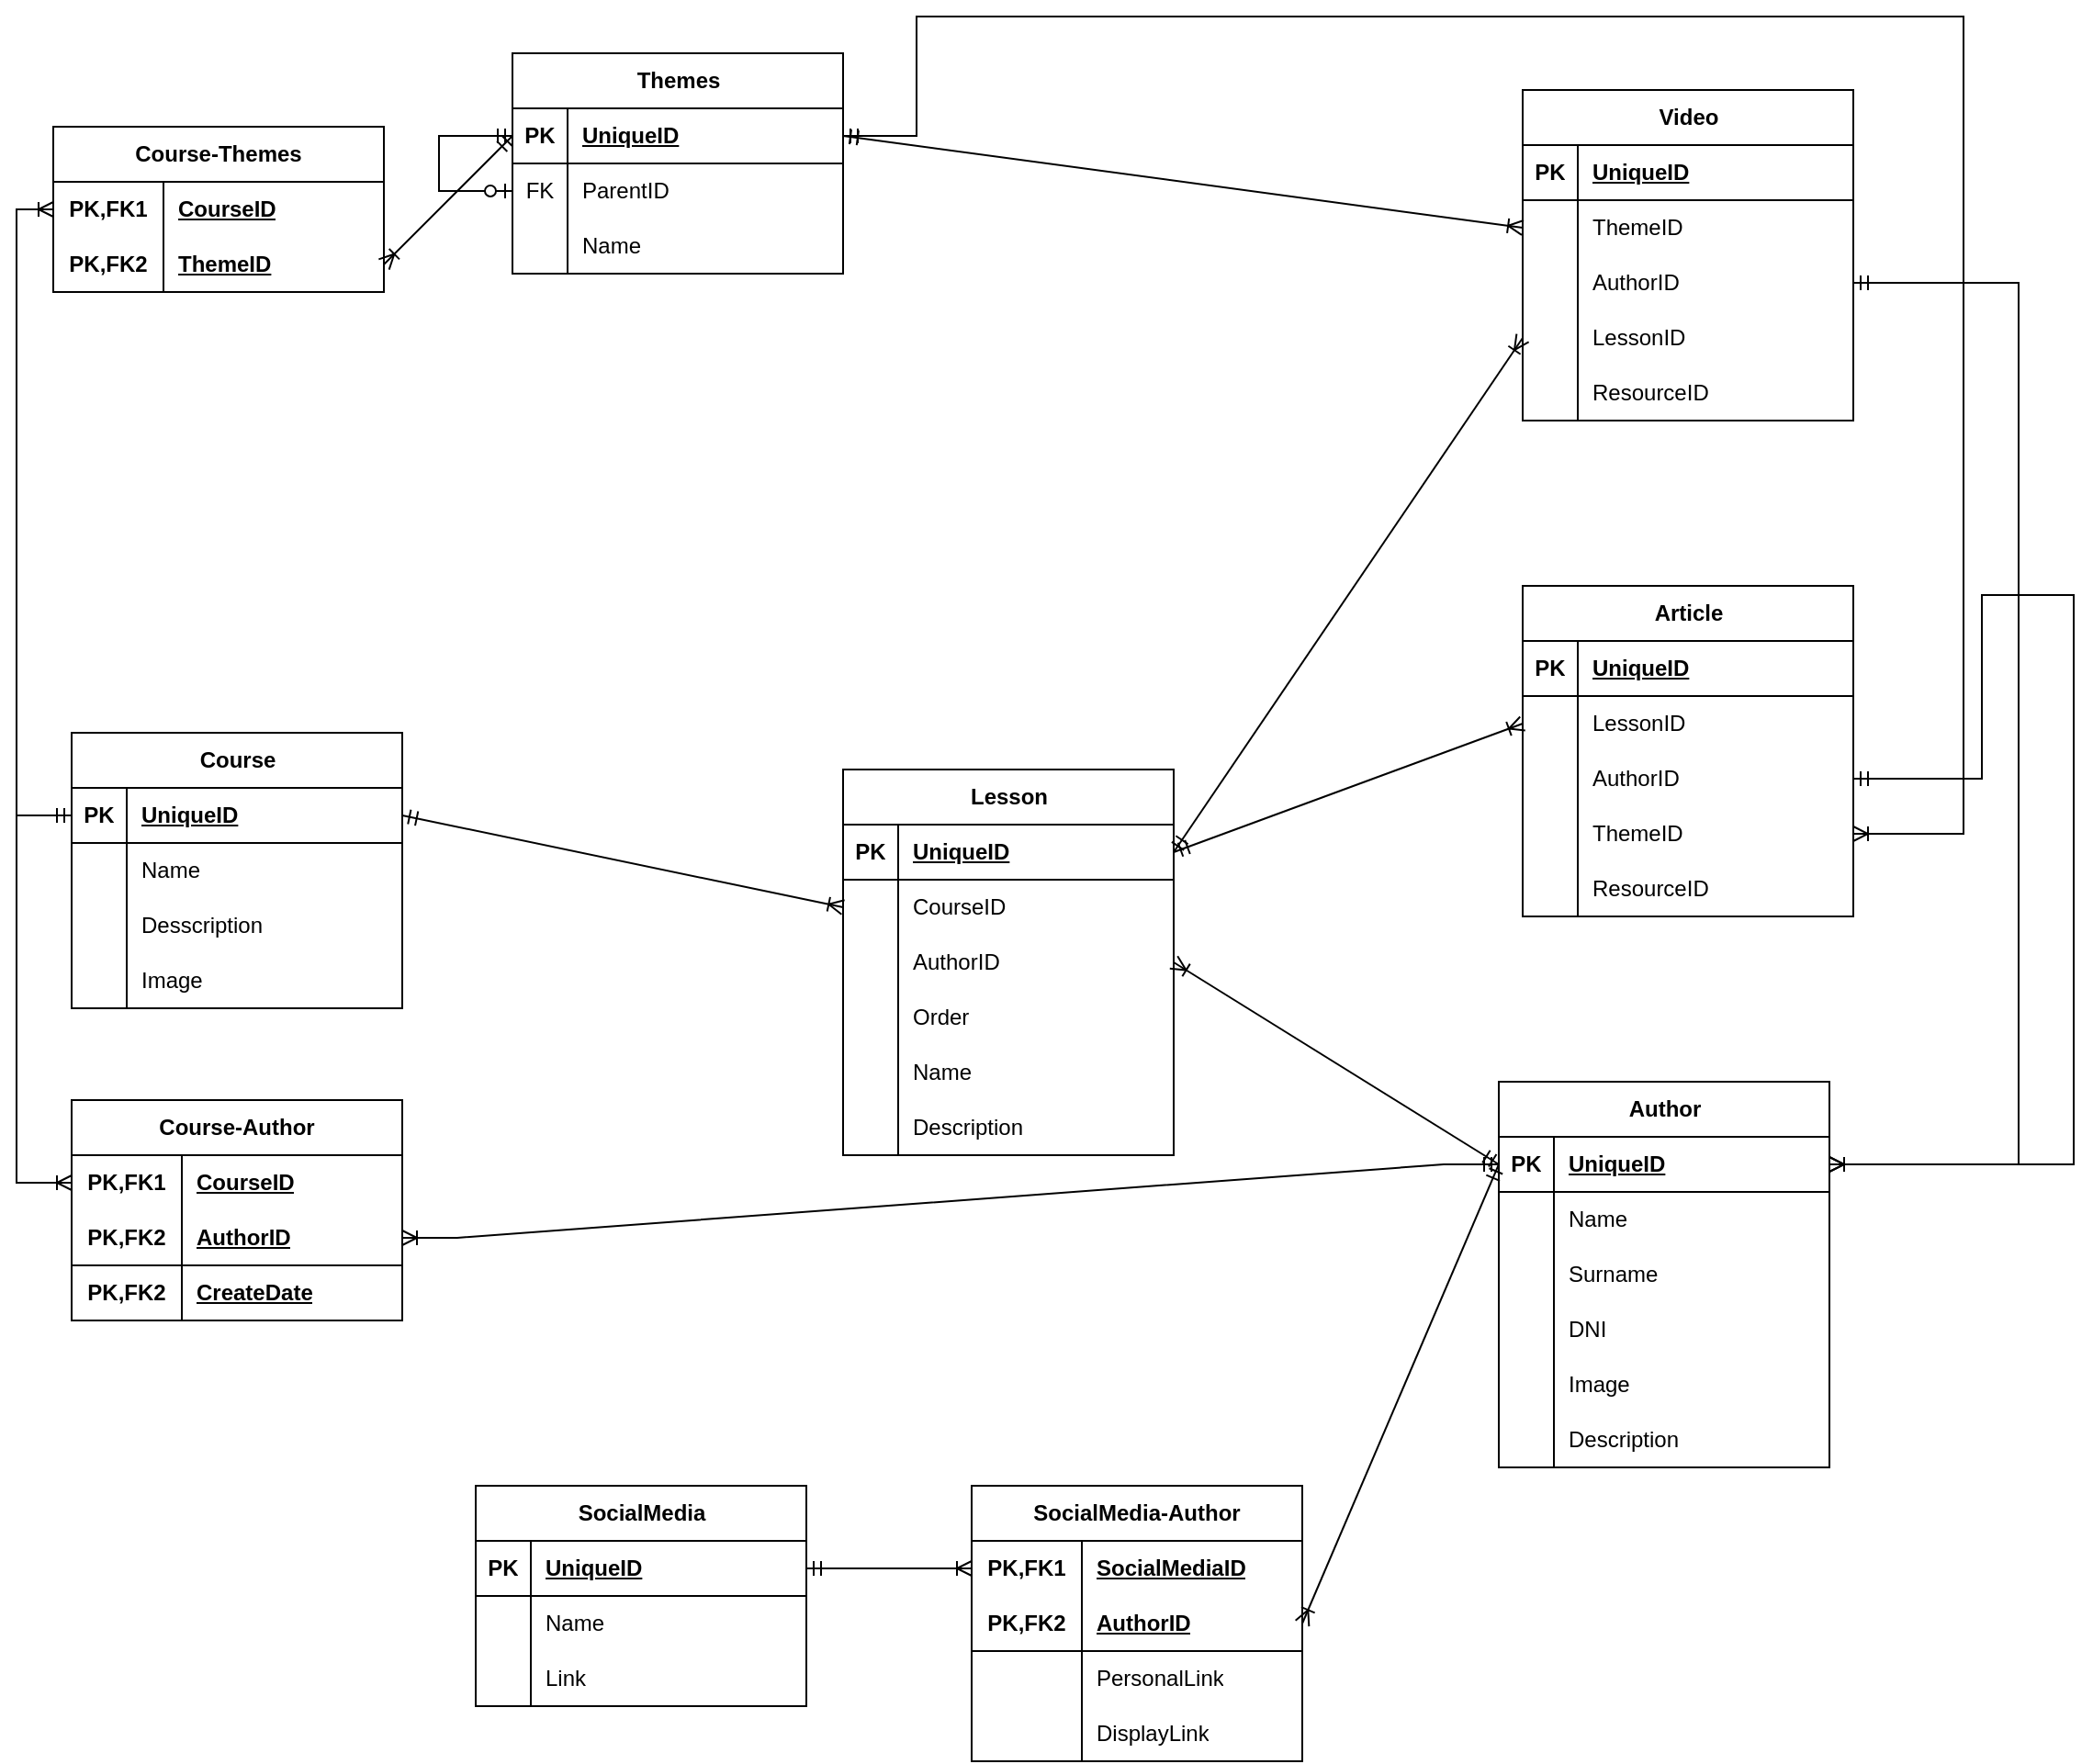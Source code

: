<mxfile version="27.0.9">
  <diagram name="Página-1" id="3FYjhCeOM0KYMTG53JSv">
    <mxGraphModel dx="1426" dy="869" grid="1" gridSize="10" guides="1" tooltips="1" connect="1" arrows="1" fold="1" page="1" pageScale="1" pageWidth="827" pageHeight="1169" math="0" shadow="0">
      <root>
        <mxCell id="0" />
        <mxCell id="1" parent="0" />
        <mxCell id="7YlXbvg4cVFbAWf7BQiX-1" value="Course" style="shape=table;startSize=30;container=1;collapsible=1;childLayout=tableLayout;fixedRows=1;rowLines=0;fontStyle=1;align=center;resizeLast=1;html=1;" parent="1" vertex="1">
          <mxGeometry x="50" y="480" width="180" height="150" as="geometry" />
        </mxCell>
        <mxCell id="7YlXbvg4cVFbAWf7BQiX-2" value="" style="shape=tableRow;horizontal=0;startSize=0;swimlaneHead=0;swimlaneBody=0;fillColor=none;collapsible=0;dropTarget=0;points=[[0,0.5],[1,0.5]];portConstraint=eastwest;top=0;left=0;right=0;bottom=1;" parent="7YlXbvg4cVFbAWf7BQiX-1" vertex="1">
          <mxGeometry y="30" width="180" height="30" as="geometry" />
        </mxCell>
        <mxCell id="7YlXbvg4cVFbAWf7BQiX-3" value="PK" style="shape=partialRectangle;connectable=0;fillColor=none;top=0;left=0;bottom=0;right=0;fontStyle=1;overflow=hidden;whiteSpace=wrap;html=1;" parent="7YlXbvg4cVFbAWf7BQiX-2" vertex="1">
          <mxGeometry width="30" height="30" as="geometry">
            <mxRectangle width="30" height="30" as="alternateBounds" />
          </mxGeometry>
        </mxCell>
        <mxCell id="7YlXbvg4cVFbAWf7BQiX-4" value="UniqueID" style="shape=partialRectangle;connectable=0;fillColor=none;top=0;left=0;bottom=0;right=0;align=left;spacingLeft=6;fontStyle=5;overflow=hidden;whiteSpace=wrap;html=1;" parent="7YlXbvg4cVFbAWf7BQiX-2" vertex="1">
          <mxGeometry x="30" width="150" height="30" as="geometry">
            <mxRectangle width="150" height="30" as="alternateBounds" />
          </mxGeometry>
        </mxCell>
        <mxCell id="7YlXbvg4cVFbAWf7BQiX-5" value="" style="shape=tableRow;horizontal=0;startSize=0;swimlaneHead=0;swimlaneBody=0;fillColor=none;collapsible=0;dropTarget=0;points=[[0,0.5],[1,0.5]];portConstraint=eastwest;top=0;left=0;right=0;bottom=0;" parent="7YlXbvg4cVFbAWf7BQiX-1" vertex="1">
          <mxGeometry y="60" width="180" height="30" as="geometry" />
        </mxCell>
        <mxCell id="7YlXbvg4cVFbAWf7BQiX-6" value="" style="shape=partialRectangle;connectable=0;fillColor=none;top=0;left=0;bottom=0;right=0;editable=1;overflow=hidden;whiteSpace=wrap;html=1;" parent="7YlXbvg4cVFbAWf7BQiX-5" vertex="1">
          <mxGeometry width="30" height="30" as="geometry">
            <mxRectangle width="30" height="30" as="alternateBounds" />
          </mxGeometry>
        </mxCell>
        <mxCell id="7YlXbvg4cVFbAWf7BQiX-7" value="Name" style="shape=partialRectangle;connectable=0;fillColor=none;top=0;left=0;bottom=0;right=0;align=left;spacingLeft=6;overflow=hidden;whiteSpace=wrap;html=1;" parent="7YlXbvg4cVFbAWf7BQiX-5" vertex="1">
          <mxGeometry x="30" width="150" height="30" as="geometry">
            <mxRectangle width="150" height="30" as="alternateBounds" />
          </mxGeometry>
        </mxCell>
        <mxCell id="7YlXbvg4cVFbAWf7BQiX-8" value="" style="shape=tableRow;horizontal=0;startSize=0;swimlaneHead=0;swimlaneBody=0;fillColor=none;collapsible=0;dropTarget=0;points=[[0,0.5],[1,0.5]];portConstraint=eastwest;top=0;left=0;right=0;bottom=0;" parent="7YlXbvg4cVFbAWf7BQiX-1" vertex="1">
          <mxGeometry y="90" width="180" height="30" as="geometry" />
        </mxCell>
        <mxCell id="7YlXbvg4cVFbAWf7BQiX-9" value="" style="shape=partialRectangle;connectable=0;fillColor=none;top=0;left=0;bottom=0;right=0;editable=1;overflow=hidden;whiteSpace=wrap;html=1;" parent="7YlXbvg4cVFbAWf7BQiX-8" vertex="1">
          <mxGeometry width="30" height="30" as="geometry">
            <mxRectangle width="30" height="30" as="alternateBounds" />
          </mxGeometry>
        </mxCell>
        <mxCell id="7YlXbvg4cVFbAWf7BQiX-10" value="Desscription" style="shape=partialRectangle;connectable=0;fillColor=none;top=0;left=0;bottom=0;right=0;align=left;spacingLeft=6;overflow=hidden;whiteSpace=wrap;html=1;" parent="7YlXbvg4cVFbAWf7BQiX-8" vertex="1">
          <mxGeometry x="30" width="150" height="30" as="geometry">
            <mxRectangle width="150" height="30" as="alternateBounds" />
          </mxGeometry>
        </mxCell>
        <mxCell id="7YlXbvg4cVFbAWf7BQiX-11" value="" style="shape=tableRow;horizontal=0;startSize=0;swimlaneHead=0;swimlaneBody=0;fillColor=none;collapsible=0;dropTarget=0;points=[[0,0.5],[1,0.5]];portConstraint=eastwest;top=0;left=0;right=0;bottom=0;" parent="7YlXbvg4cVFbAWf7BQiX-1" vertex="1">
          <mxGeometry y="120" width="180" height="30" as="geometry" />
        </mxCell>
        <mxCell id="7YlXbvg4cVFbAWf7BQiX-12" value="" style="shape=partialRectangle;connectable=0;fillColor=none;top=0;left=0;bottom=0;right=0;editable=1;overflow=hidden;whiteSpace=wrap;html=1;" parent="7YlXbvg4cVFbAWf7BQiX-11" vertex="1">
          <mxGeometry width="30" height="30" as="geometry">
            <mxRectangle width="30" height="30" as="alternateBounds" />
          </mxGeometry>
        </mxCell>
        <mxCell id="7YlXbvg4cVFbAWf7BQiX-13" value="Image" style="shape=partialRectangle;connectable=0;fillColor=none;top=0;left=0;bottom=0;right=0;align=left;spacingLeft=6;overflow=hidden;whiteSpace=wrap;html=1;" parent="7YlXbvg4cVFbAWf7BQiX-11" vertex="1">
          <mxGeometry x="30" width="150" height="30" as="geometry">
            <mxRectangle width="150" height="30" as="alternateBounds" />
          </mxGeometry>
        </mxCell>
        <mxCell id="7YlXbvg4cVFbAWf7BQiX-14" value="Lesson" style="shape=table;startSize=30;container=1;collapsible=1;childLayout=tableLayout;fixedRows=1;rowLines=0;fontStyle=1;align=center;resizeLast=1;html=1;" parent="1" vertex="1">
          <mxGeometry x="470" y="500" width="180" height="210" as="geometry" />
        </mxCell>
        <mxCell id="7YlXbvg4cVFbAWf7BQiX-15" value="" style="shape=tableRow;horizontal=0;startSize=0;swimlaneHead=0;swimlaneBody=0;fillColor=none;collapsible=0;dropTarget=0;points=[[0,0.5],[1,0.5]];portConstraint=eastwest;top=0;left=0;right=0;bottom=1;" parent="7YlXbvg4cVFbAWf7BQiX-14" vertex="1">
          <mxGeometry y="30" width="180" height="30" as="geometry" />
        </mxCell>
        <mxCell id="7YlXbvg4cVFbAWf7BQiX-16" value="PK" style="shape=partialRectangle;connectable=0;fillColor=none;top=0;left=0;bottom=0;right=0;fontStyle=1;overflow=hidden;whiteSpace=wrap;html=1;" parent="7YlXbvg4cVFbAWf7BQiX-15" vertex="1">
          <mxGeometry width="30" height="30" as="geometry">
            <mxRectangle width="30" height="30" as="alternateBounds" />
          </mxGeometry>
        </mxCell>
        <mxCell id="7YlXbvg4cVFbAWf7BQiX-17" value="UniqueID" style="shape=partialRectangle;connectable=0;fillColor=none;top=0;left=0;bottom=0;right=0;align=left;spacingLeft=6;fontStyle=5;overflow=hidden;whiteSpace=wrap;html=1;" parent="7YlXbvg4cVFbAWf7BQiX-15" vertex="1">
          <mxGeometry x="30" width="150" height="30" as="geometry">
            <mxRectangle width="150" height="30" as="alternateBounds" />
          </mxGeometry>
        </mxCell>
        <mxCell id="7YlXbvg4cVFbAWf7BQiX-18" value="" style="shape=tableRow;horizontal=0;startSize=0;swimlaneHead=0;swimlaneBody=0;fillColor=none;collapsible=0;dropTarget=0;points=[[0,0.5],[1,0.5]];portConstraint=eastwest;top=0;left=0;right=0;bottom=0;" parent="7YlXbvg4cVFbAWf7BQiX-14" vertex="1">
          <mxGeometry y="60" width="180" height="30" as="geometry" />
        </mxCell>
        <mxCell id="7YlXbvg4cVFbAWf7BQiX-19" value="" style="shape=partialRectangle;connectable=0;fillColor=none;top=0;left=0;bottom=0;right=0;editable=1;overflow=hidden;whiteSpace=wrap;html=1;" parent="7YlXbvg4cVFbAWf7BQiX-18" vertex="1">
          <mxGeometry width="30" height="30" as="geometry">
            <mxRectangle width="30" height="30" as="alternateBounds" />
          </mxGeometry>
        </mxCell>
        <mxCell id="7YlXbvg4cVFbAWf7BQiX-20" value="CourseID" style="shape=partialRectangle;connectable=0;fillColor=none;top=0;left=0;bottom=0;right=0;align=left;spacingLeft=6;overflow=hidden;whiteSpace=wrap;html=1;" parent="7YlXbvg4cVFbAWf7BQiX-18" vertex="1">
          <mxGeometry x="30" width="150" height="30" as="geometry">
            <mxRectangle width="150" height="30" as="alternateBounds" />
          </mxGeometry>
        </mxCell>
        <mxCell id="7YlXbvg4cVFbAWf7BQiX-24" value="" style="shape=tableRow;horizontal=0;startSize=0;swimlaneHead=0;swimlaneBody=0;fillColor=none;collapsible=0;dropTarget=0;points=[[0,0.5],[1,0.5]];portConstraint=eastwest;top=0;left=0;right=0;bottom=0;" parent="7YlXbvg4cVFbAWf7BQiX-14" vertex="1">
          <mxGeometry y="90" width="180" height="30" as="geometry" />
        </mxCell>
        <mxCell id="7YlXbvg4cVFbAWf7BQiX-25" value="" style="shape=partialRectangle;connectable=0;fillColor=none;top=0;left=0;bottom=0;right=0;editable=1;overflow=hidden;whiteSpace=wrap;html=1;" parent="7YlXbvg4cVFbAWf7BQiX-24" vertex="1">
          <mxGeometry width="30" height="30" as="geometry">
            <mxRectangle width="30" height="30" as="alternateBounds" />
          </mxGeometry>
        </mxCell>
        <mxCell id="7YlXbvg4cVFbAWf7BQiX-26" value="AuthorID" style="shape=partialRectangle;connectable=0;fillColor=none;top=0;left=0;bottom=0;right=0;align=left;spacingLeft=6;overflow=hidden;whiteSpace=wrap;html=1;" parent="7YlXbvg4cVFbAWf7BQiX-24" vertex="1">
          <mxGeometry x="30" width="150" height="30" as="geometry">
            <mxRectangle width="150" height="30" as="alternateBounds" />
          </mxGeometry>
        </mxCell>
        <mxCell id="7YlXbvg4cVFbAWf7BQiX-219" value="" style="shape=tableRow;horizontal=0;startSize=0;swimlaneHead=0;swimlaneBody=0;fillColor=none;collapsible=0;dropTarget=0;points=[[0,0.5],[1,0.5]];portConstraint=eastwest;top=0;left=0;right=0;bottom=0;" parent="7YlXbvg4cVFbAWf7BQiX-14" vertex="1">
          <mxGeometry y="120" width="180" height="30" as="geometry" />
        </mxCell>
        <mxCell id="7YlXbvg4cVFbAWf7BQiX-220" value="" style="shape=partialRectangle;connectable=0;fillColor=none;top=0;left=0;bottom=0;right=0;editable=1;overflow=hidden;whiteSpace=wrap;html=1;" parent="7YlXbvg4cVFbAWf7BQiX-219" vertex="1">
          <mxGeometry width="30" height="30" as="geometry">
            <mxRectangle width="30" height="30" as="alternateBounds" />
          </mxGeometry>
        </mxCell>
        <mxCell id="7YlXbvg4cVFbAWf7BQiX-221" value="Order" style="shape=partialRectangle;connectable=0;fillColor=none;top=0;left=0;bottom=0;right=0;align=left;spacingLeft=6;overflow=hidden;whiteSpace=wrap;html=1;" parent="7YlXbvg4cVFbAWf7BQiX-219" vertex="1">
          <mxGeometry x="30" width="150" height="30" as="geometry">
            <mxRectangle width="150" height="30" as="alternateBounds" />
          </mxGeometry>
        </mxCell>
        <mxCell id="7YlXbvg4cVFbAWf7BQiX-222" value="" style="shape=tableRow;horizontal=0;startSize=0;swimlaneHead=0;swimlaneBody=0;fillColor=none;collapsible=0;dropTarget=0;points=[[0,0.5],[1,0.5]];portConstraint=eastwest;top=0;left=0;right=0;bottom=0;" parent="7YlXbvg4cVFbAWf7BQiX-14" vertex="1">
          <mxGeometry y="150" width="180" height="30" as="geometry" />
        </mxCell>
        <mxCell id="7YlXbvg4cVFbAWf7BQiX-223" value="" style="shape=partialRectangle;connectable=0;fillColor=none;top=0;left=0;bottom=0;right=0;editable=1;overflow=hidden;whiteSpace=wrap;html=1;" parent="7YlXbvg4cVFbAWf7BQiX-222" vertex="1">
          <mxGeometry width="30" height="30" as="geometry">
            <mxRectangle width="30" height="30" as="alternateBounds" />
          </mxGeometry>
        </mxCell>
        <mxCell id="7YlXbvg4cVFbAWf7BQiX-224" value="Name" style="shape=partialRectangle;connectable=0;fillColor=none;top=0;left=0;bottom=0;right=0;align=left;spacingLeft=6;overflow=hidden;whiteSpace=wrap;html=1;" parent="7YlXbvg4cVFbAWf7BQiX-222" vertex="1">
          <mxGeometry x="30" width="150" height="30" as="geometry">
            <mxRectangle width="150" height="30" as="alternateBounds" />
          </mxGeometry>
        </mxCell>
        <mxCell id="7YlXbvg4cVFbAWf7BQiX-225" value="" style="shape=tableRow;horizontal=0;startSize=0;swimlaneHead=0;swimlaneBody=0;fillColor=none;collapsible=0;dropTarget=0;points=[[0,0.5],[1,0.5]];portConstraint=eastwest;top=0;left=0;right=0;bottom=0;" parent="7YlXbvg4cVFbAWf7BQiX-14" vertex="1">
          <mxGeometry y="180" width="180" height="30" as="geometry" />
        </mxCell>
        <mxCell id="7YlXbvg4cVFbAWf7BQiX-226" value="" style="shape=partialRectangle;connectable=0;fillColor=none;top=0;left=0;bottom=0;right=0;editable=1;overflow=hidden;whiteSpace=wrap;html=1;" parent="7YlXbvg4cVFbAWf7BQiX-225" vertex="1">
          <mxGeometry width="30" height="30" as="geometry">
            <mxRectangle width="30" height="30" as="alternateBounds" />
          </mxGeometry>
        </mxCell>
        <mxCell id="7YlXbvg4cVFbAWf7BQiX-227" value="Description" style="shape=partialRectangle;connectable=0;fillColor=none;top=0;left=0;bottom=0;right=0;align=left;spacingLeft=6;overflow=hidden;whiteSpace=wrap;html=1;" parent="7YlXbvg4cVFbAWf7BQiX-225" vertex="1">
          <mxGeometry x="30" width="150" height="30" as="geometry">
            <mxRectangle width="150" height="30" as="alternateBounds" />
          </mxGeometry>
        </mxCell>
        <mxCell id="7YlXbvg4cVFbAWf7BQiX-27" value="Themes" style="shape=table;startSize=30;container=1;collapsible=1;childLayout=tableLayout;fixedRows=1;rowLines=0;fontStyle=1;align=center;resizeLast=1;html=1;" parent="1" vertex="1">
          <mxGeometry x="290" y="110" width="180" height="120" as="geometry" />
        </mxCell>
        <mxCell id="7YlXbvg4cVFbAWf7BQiX-28" value="" style="shape=tableRow;horizontal=0;startSize=0;swimlaneHead=0;swimlaneBody=0;fillColor=none;collapsible=0;dropTarget=0;points=[[0,0.5],[1,0.5]];portConstraint=eastwest;top=0;left=0;right=0;bottom=1;" parent="7YlXbvg4cVFbAWf7BQiX-27" vertex="1">
          <mxGeometry y="30" width="180" height="30" as="geometry" />
        </mxCell>
        <mxCell id="7YlXbvg4cVFbAWf7BQiX-29" value="PK" style="shape=partialRectangle;connectable=0;fillColor=none;top=0;left=0;bottom=0;right=0;fontStyle=1;overflow=hidden;whiteSpace=wrap;html=1;" parent="7YlXbvg4cVFbAWf7BQiX-28" vertex="1">
          <mxGeometry width="30" height="30" as="geometry">
            <mxRectangle width="30" height="30" as="alternateBounds" />
          </mxGeometry>
        </mxCell>
        <mxCell id="7YlXbvg4cVFbAWf7BQiX-30" value="UniqueID" style="shape=partialRectangle;connectable=0;fillColor=none;top=0;left=0;bottom=0;right=0;align=left;spacingLeft=6;fontStyle=5;overflow=hidden;whiteSpace=wrap;html=1;" parent="7YlXbvg4cVFbAWf7BQiX-28" vertex="1">
          <mxGeometry x="30" width="150" height="30" as="geometry">
            <mxRectangle width="150" height="30" as="alternateBounds" />
          </mxGeometry>
        </mxCell>
        <mxCell id="7YlXbvg4cVFbAWf7BQiX-31" value="" style="shape=tableRow;horizontal=0;startSize=0;swimlaneHead=0;swimlaneBody=0;fillColor=none;collapsible=0;dropTarget=0;points=[[0,0.5],[1,0.5]];portConstraint=eastwest;top=0;left=0;right=0;bottom=0;" parent="7YlXbvg4cVFbAWf7BQiX-27" vertex="1">
          <mxGeometry y="60" width="180" height="30" as="geometry" />
        </mxCell>
        <mxCell id="7YlXbvg4cVFbAWf7BQiX-32" value="FK" style="shape=partialRectangle;connectable=0;fillColor=none;top=0;left=0;bottom=0;right=0;editable=1;overflow=hidden;whiteSpace=wrap;html=1;" parent="7YlXbvg4cVFbAWf7BQiX-31" vertex="1">
          <mxGeometry width="30" height="30" as="geometry">
            <mxRectangle width="30" height="30" as="alternateBounds" />
          </mxGeometry>
        </mxCell>
        <mxCell id="7YlXbvg4cVFbAWf7BQiX-33" value="ParentID" style="shape=partialRectangle;connectable=0;fillColor=none;top=0;left=0;bottom=0;right=0;align=left;spacingLeft=6;overflow=hidden;whiteSpace=wrap;html=1;" parent="7YlXbvg4cVFbAWf7BQiX-31" vertex="1">
          <mxGeometry x="30" width="150" height="30" as="geometry">
            <mxRectangle width="150" height="30" as="alternateBounds" />
          </mxGeometry>
        </mxCell>
        <mxCell id="7YlXbvg4cVFbAWf7BQiX-34" value="" style="shape=tableRow;horizontal=0;startSize=0;swimlaneHead=0;swimlaneBody=0;fillColor=none;collapsible=0;dropTarget=0;points=[[0,0.5],[1,0.5]];portConstraint=eastwest;top=0;left=0;right=0;bottom=0;" parent="7YlXbvg4cVFbAWf7BQiX-27" vertex="1">
          <mxGeometry y="90" width="180" height="30" as="geometry" />
        </mxCell>
        <mxCell id="7YlXbvg4cVFbAWf7BQiX-35" value="" style="shape=partialRectangle;connectable=0;fillColor=none;top=0;left=0;bottom=0;right=0;editable=1;overflow=hidden;whiteSpace=wrap;html=1;" parent="7YlXbvg4cVFbAWf7BQiX-34" vertex="1">
          <mxGeometry width="30" height="30" as="geometry">
            <mxRectangle width="30" height="30" as="alternateBounds" />
          </mxGeometry>
        </mxCell>
        <mxCell id="7YlXbvg4cVFbAWf7BQiX-36" value="Name" style="shape=partialRectangle;connectable=0;fillColor=none;top=0;left=0;bottom=0;right=0;align=left;spacingLeft=6;overflow=hidden;whiteSpace=wrap;html=1;" parent="7YlXbvg4cVFbAWf7BQiX-34" vertex="1">
          <mxGeometry x="30" width="150" height="30" as="geometry">
            <mxRectangle width="150" height="30" as="alternateBounds" />
          </mxGeometry>
        </mxCell>
        <mxCell id="ftYpfcUMaR-H5yMdUC95-4" value="" style="edgeStyle=orthogonalEdgeStyle;fontSize=12;html=1;endArrow=ERzeroToOne;startArrow=ERmandOne;rounded=0;exitX=0;exitY=0.5;exitDx=0;exitDy=0;entryX=0;entryY=0.5;entryDx=0;entryDy=0;" edge="1" parent="7YlXbvg4cVFbAWf7BQiX-27" source="7YlXbvg4cVFbAWf7BQiX-28" target="7YlXbvg4cVFbAWf7BQiX-31">
          <mxGeometry width="100" height="100" relative="1" as="geometry">
            <mxPoint x="-10" y="250" as="sourcePoint" />
            <mxPoint x="90" y="150" as="targetPoint" />
            <Array as="points">
              <mxPoint x="-40" y="45" />
              <mxPoint x="-40" y="75" />
            </Array>
          </mxGeometry>
        </mxCell>
        <mxCell id="7YlXbvg4cVFbAWf7BQiX-53" value="Video" style="shape=table;startSize=30;container=1;collapsible=1;childLayout=tableLayout;fixedRows=1;rowLines=0;fontStyle=1;align=center;resizeLast=1;html=1;" parent="1" vertex="1">
          <mxGeometry x="840" y="130" width="180" height="180" as="geometry" />
        </mxCell>
        <mxCell id="7YlXbvg4cVFbAWf7BQiX-54" value="" style="shape=tableRow;horizontal=0;startSize=0;swimlaneHead=0;swimlaneBody=0;fillColor=none;collapsible=0;dropTarget=0;points=[[0,0.5],[1,0.5]];portConstraint=eastwest;top=0;left=0;right=0;bottom=1;" parent="7YlXbvg4cVFbAWf7BQiX-53" vertex="1">
          <mxGeometry y="30" width="180" height="30" as="geometry" />
        </mxCell>
        <mxCell id="7YlXbvg4cVFbAWf7BQiX-55" value="PK" style="shape=partialRectangle;connectable=0;fillColor=none;top=0;left=0;bottom=0;right=0;fontStyle=1;overflow=hidden;whiteSpace=wrap;html=1;" parent="7YlXbvg4cVFbAWf7BQiX-54" vertex="1">
          <mxGeometry width="30" height="30" as="geometry">
            <mxRectangle width="30" height="30" as="alternateBounds" />
          </mxGeometry>
        </mxCell>
        <mxCell id="7YlXbvg4cVFbAWf7BQiX-56" value="UniqueID" style="shape=partialRectangle;connectable=0;fillColor=none;top=0;left=0;bottom=0;right=0;align=left;spacingLeft=6;fontStyle=5;overflow=hidden;whiteSpace=wrap;html=1;" parent="7YlXbvg4cVFbAWf7BQiX-54" vertex="1">
          <mxGeometry x="30" width="150" height="30" as="geometry">
            <mxRectangle width="150" height="30" as="alternateBounds" />
          </mxGeometry>
        </mxCell>
        <mxCell id="7YlXbvg4cVFbAWf7BQiX-57" value="" style="shape=tableRow;horizontal=0;startSize=0;swimlaneHead=0;swimlaneBody=0;fillColor=none;collapsible=0;dropTarget=0;points=[[0,0.5],[1,0.5]];portConstraint=eastwest;top=0;left=0;right=0;bottom=0;" parent="7YlXbvg4cVFbAWf7BQiX-53" vertex="1">
          <mxGeometry y="60" width="180" height="30" as="geometry" />
        </mxCell>
        <mxCell id="7YlXbvg4cVFbAWf7BQiX-58" value="" style="shape=partialRectangle;connectable=0;fillColor=none;top=0;left=0;bottom=0;right=0;editable=1;overflow=hidden;whiteSpace=wrap;html=1;" parent="7YlXbvg4cVFbAWf7BQiX-57" vertex="1">
          <mxGeometry width="30" height="30" as="geometry">
            <mxRectangle width="30" height="30" as="alternateBounds" />
          </mxGeometry>
        </mxCell>
        <mxCell id="7YlXbvg4cVFbAWf7BQiX-59" value="ThemeID" style="shape=partialRectangle;connectable=0;fillColor=none;top=0;left=0;bottom=0;right=0;align=left;spacingLeft=6;overflow=hidden;whiteSpace=wrap;html=1;" parent="7YlXbvg4cVFbAWf7BQiX-57" vertex="1">
          <mxGeometry x="30" width="150" height="30" as="geometry">
            <mxRectangle width="150" height="30" as="alternateBounds" />
          </mxGeometry>
        </mxCell>
        <mxCell id="7YlXbvg4cVFbAWf7BQiX-60" value="" style="shape=tableRow;horizontal=0;startSize=0;swimlaneHead=0;swimlaneBody=0;fillColor=none;collapsible=0;dropTarget=0;points=[[0,0.5],[1,0.5]];portConstraint=eastwest;top=0;left=0;right=0;bottom=0;" parent="7YlXbvg4cVFbAWf7BQiX-53" vertex="1">
          <mxGeometry y="90" width="180" height="30" as="geometry" />
        </mxCell>
        <mxCell id="7YlXbvg4cVFbAWf7BQiX-61" value="" style="shape=partialRectangle;connectable=0;fillColor=none;top=0;left=0;bottom=0;right=0;editable=1;overflow=hidden;whiteSpace=wrap;html=1;" parent="7YlXbvg4cVFbAWf7BQiX-60" vertex="1">
          <mxGeometry width="30" height="30" as="geometry">
            <mxRectangle width="30" height="30" as="alternateBounds" />
          </mxGeometry>
        </mxCell>
        <mxCell id="7YlXbvg4cVFbAWf7BQiX-62" value="AuthorID" style="shape=partialRectangle;connectable=0;fillColor=none;top=0;left=0;bottom=0;right=0;align=left;spacingLeft=6;overflow=hidden;whiteSpace=wrap;html=1;" parent="7YlXbvg4cVFbAWf7BQiX-60" vertex="1">
          <mxGeometry x="30" width="150" height="30" as="geometry">
            <mxRectangle width="150" height="30" as="alternateBounds" />
          </mxGeometry>
        </mxCell>
        <mxCell id="7YlXbvg4cVFbAWf7BQiX-63" value="" style="shape=tableRow;horizontal=0;startSize=0;swimlaneHead=0;swimlaneBody=0;fillColor=none;collapsible=0;dropTarget=0;points=[[0,0.5],[1,0.5]];portConstraint=eastwest;top=0;left=0;right=0;bottom=0;" parent="7YlXbvg4cVFbAWf7BQiX-53" vertex="1">
          <mxGeometry y="120" width="180" height="30" as="geometry" />
        </mxCell>
        <mxCell id="7YlXbvg4cVFbAWf7BQiX-64" value="" style="shape=partialRectangle;connectable=0;fillColor=none;top=0;left=0;bottom=0;right=0;editable=1;overflow=hidden;whiteSpace=wrap;html=1;" parent="7YlXbvg4cVFbAWf7BQiX-63" vertex="1">
          <mxGeometry width="30" height="30" as="geometry">
            <mxRectangle width="30" height="30" as="alternateBounds" />
          </mxGeometry>
        </mxCell>
        <mxCell id="7YlXbvg4cVFbAWf7BQiX-65" value="LessonID" style="shape=partialRectangle;connectable=0;fillColor=none;top=0;left=0;bottom=0;right=0;align=left;spacingLeft=6;overflow=hidden;whiteSpace=wrap;html=1;" parent="7YlXbvg4cVFbAWf7BQiX-63" vertex="1">
          <mxGeometry x="30" width="150" height="30" as="geometry">
            <mxRectangle width="150" height="30" as="alternateBounds" />
          </mxGeometry>
        </mxCell>
        <mxCell id="7YlXbvg4cVFbAWf7BQiX-234" value="" style="shape=tableRow;horizontal=0;startSize=0;swimlaneHead=0;swimlaneBody=0;fillColor=none;collapsible=0;dropTarget=0;points=[[0,0.5],[1,0.5]];portConstraint=eastwest;top=0;left=0;right=0;bottom=0;" parent="7YlXbvg4cVFbAWf7BQiX-53" vertex="1">
          <mxGeometry y="150" width="180" height="30" as="geometry" />
        </mxCell>
        <mxCell id="7YlXbvg4cVFbAWf7BQiX-235" value="" style="shape=partialRectangle;connectable=0;fillColor=none;top=0;left=0;bottom=0;right=0;editable=1;overflow=hidden;whiteSpace=wrap;html=1;" parent="7YlXbvg4cVFbAWf7BQiX-234" vertex="1">
          <mxGeometry width="30" height="30" as="geometry">
            <mxRectangle width="30" height="30" as="alternateBounds" />
          </mxGeometry>
        </mxCell>
        <mxCell id="7YlXbvg4cVFbAWf7BQiX-236" value="ResourceID" style="shape=partialRectangle;connectable=0;fillColor=none;top=0;left=0;bottom=0;right=0;align=left;spacingLeft=6;overflow=hidden;whiteSpace=wrap;html=1;" parent="7YlXbvg4cVFbAWf7BQiX-234" vertex="1">
          <mxGeometry x="30" width="150" height="30" as="geometry">
            <mxRectangle width="150" height="30" as="alternateBounds" />
          </mxGeometry>
        </mxCell>
        <mxCell id="7YlXbvg4cVFbAWf7BQiX-66" value="Article" style="shape=table;startSize=30;container=1;collapsible=1;childLayout=tableLayout;fixedRows=1;rowLines=0;fontStyle=1;align=center;resizeLast=1;html=1;" parent="1" vertex="1">
          <mxGeometry x="840" y="400" width="180" height="180" as="geometry" />
        </mxCell>
        <mxCell id="7YlXbvg4cVFbAWf7BQiX-67" value="" style="shape=tableRow;horizontal=0;startSize=0;swimlaneHead=0;swimlaneBody=0;fillColor=none;collapsible=0;dropTarget=0;points=[[0,0.5],[1,0.5]];portConstraint=eastwest;top=0;left=0;right=0;bottom=1;" parent="7YlXbvg4cVFbAWf7BQiX-66" vertex="1">
          <mxGeometry y="30" width="180" height="30" as="geometry" />
        </mxCell>
        <mxCell id="7YlXbvg4cVFbAWf7BQiX-68" value="PK" style="shape=partialRectangle;connectable=0;fillColor=none;top=0;left=0;bottom=0;right=0;fontStyle=1;overflow=hidden;whiteSpace=wrap;html=1;" parent="7YlXbvg4cVFbAWf7BQiX-67" vertex="1">
          <mxGeometry width="30" height="30" as="geometry">
            <mxRectangle width="30" height="30" as="alternateBounds" />
          </mxGeometry>
        </mxCell>
        <mxCell id="7YlXbvg4cVFbAWf7BQiX-69" value="UniqueID" style="shape=partialRectangle;connectable=0;fillColor=none;top=0;left=0;bottom=0;right=0;align=left;spacingLeft=6;fontStyle=5;overflow=hidden;whiteSpace=wrap;html=1;" parent="7YlXbvg4cVFbAWf7BQiX-67" vertex="1">
          <mxGeometry x="30" width="150" height="30" as="geometry">
            <mxRectangle width="150" height="30" as="alternateBounds" />
          </mxGeometry>
        </mxCell>
        <mxCell id="7YlXbvg4cVFbAWf7BQiX-70" value="" style="shape=tableRow;horizontal=0;startSize=0;swimlaneHead=0;swimlaneBody=0;fillColor=none;collapsible=0;dropTarget=0;points=[[0,0.5],[1,0.5]];portConstraint=eastwest;top=0;left=0;right=0;bottom=0;" parent="7YlXbvg4cVFbAWf7BQiX-66" vertex="1">
          <mxGeometry y="60" width="180" height="30" as="geometry" />
        </mxCell>
        <mxCell id="7YlXbvg4cVFbAWf7BQiX-71" value="" style="shape=partialRectangle;connectable=0;fillColor=none;top=0;left=0;bottom=0;right=0;editable=1;overflow=hidden;whiteSpace=wrap;html=1;" parent="7YlXbvg4cVFbAWf7BQiX-70" vertex="1">
          <mxGeometry width="30" height="30" as="geometry">
            <mxRectangle width="30" height="30" as="alternateBounds" />
          </mxGeometry>
        </mxCell>
        <mxCell id="7YlXbvg4cVFbAWf7BQiX-72" value="LessonID" style="shape=partialRectangle;connectable=0;fillColor=none;top=0;left=0;bottom=0;right=0;align=left;spacingLeft=6;overflow=hidden;whiteSpace=wrap;html=1;" parent="7YlXbvg4cVFbAWf7BQiX-70" vertex="1">
          <mxGeometry x="30" width="150" height="30" as="geometry">
            <mxRectangle width="150" height="30" as="alternateBounds" />
          </mxGeometry>
        </mxCell>
        <mxCell id="7YlXbvg4cVFbAWf7BQiX-73" value="" style="shape=tableRow;horizontal=0;startSize=0;swimlaneHead=0;swimlaneBody=0;fillColor=none;collapsible=0;dropTarget=0;points=[[0,0.5],[1,0.5]];portConstraint=eastwest;top=0;left=0;right=0;bottom=0;" parent="7YlXbvg4cVFbAWf7BQiX-66" vertex="1">
          <mxGeometry y="90" width="180" height="30" as="geometry" />
        </mxCell>
        <mxCell id="7YlXbvg4cVFbAWf7BQiX-74" value="" style="shape=partialRectangle;connectable=0;fillColor=none;top=0;left=0;bottom=0;right=0;editable=1;overflow=hidden;whiteSpace=wrap;html=1;" parent="7YlXbvg4cVFbAWf7BQiX-73" vertex="1">
          <mxGeometry width="30" height="30" as="geometry">
            <mxRectangle width="30" height="30" as="alternateBounds" />
          </mxGeometry>
        </mxCell>
        <mxCell id="7YlXbvg4cVFbAWf7BQiX-75" value="AuthorID" style="shape=partialRectangle;connectable=0;fillColor=none;top=0;left=0;bottom=0;right=0;align=left;spacingLeft=6;overflow=hidden;whiteSpace=wrap;html=1;" parent="7YlXbvg4cVFbAWf7BQiX-73" vertex="1">
          <mxGeometry x="30" width="150" height="30" as="geometry">
            <mxRectangle width="150" height="30" as="alternateBounds" />
          </mxGeometry>
        </mxCell>
        <mxCell id="7YlXbvg4cVFbAWf7BQiX-76" value="" style="shape=tableRow;horizontal=0;startSize=0;swimlaneHead=0;swimlaneBody=0;fillColor=none;collapsible=0;dropTarget=0;points=[[0,0.5],[1,0.5]];portConstraint=eastwest;top=0;left=0;right=0;bottom=0;" parent="7YlXbvg4cVFbAWf7BQiX-66" vertex="1">
          <mxGeometry y="120" width="180" height="30" as="geometry" />
        </mxCell>
        <mxCell id="7YlXbvg4cVFbAWf7BQiX-77" value="" style="shape=partialRectangle;connectable=0;fillColor=none;top=0;left=0;bottom=0;right=0;editable=1;overflow=hidden;whiteSpace=wrap;html=1;" parent="7YlXbvg4cVFbAWf7BQiX-76" vertex="1">
          <mxGeometry width="30" height="30" as="geometry">
            <mxRectangle width="30" height="30" as="alternateBounds" />
          </mxGeometry>
        </mxCell>
        <mxCell id="7YlXbvg4cVFbAWf7BQiX-78" value="ThemeID" style="shape=partialRectangle;connectable=0;fillColor=none;top=0;left=0;bottom=0;right=0;align=left;spacingLeft=6;overflow=hidden;whiteSpace=wrap;html=1;" parent="7YlXbvg4cVFbAWf7BQiX-76" vertex="1">
          <mxGeometry x="30" width="150" height="30" as="geometry">
            <mxRectangle width="150" height="30" as="alternateBounds" />
          </mxGeometry>
        </mxCell>
        <mxCell id="7YlXbvg4cVFbAWf7BQiX-237" value="" style="shape=tableRow;horizontal=0;startSize=0;swimlaneHead=0;swimlaneBody=0;fillColor=none;collapsible=0;dropTarget=0;points=[[0,0.5],[1,0.5]];portConstraint=eastwest;top=0;left=0;right=0;bottom=0;" parent="7YlXbvg4cVFbAWf7BQiX-66" vertex="1">
          <mxGeometry y="150" width="180" height="30" as="geometry" />
        </mxCell>
        <mxCell id="7YlXbvg4cVFbAWf7BQiX-238" value="" style="shape=partialRectangle;connectable=0;fillColor=none;top=0;left=0;bottom=0;right=0;editable=1;overflow=hidden;whiteSpace=wrap;html=1;" parent="7YlXbvg4cVFbAWf7BQiX-237" vertex="1">
          <mxGeometry width="30" height="30" as="geometry">
            <mxRectangle width="30" height="30" as="alternateBounds" />
          </mxGeometry>
        </mxCell>
        <mxCell id="7YlXbvg4cVFbAWf7BQiX-239" value="ResourceID" style="shape=partialRectangle;connectable=0;fillColor=none;top=0;left=0;bottom=0;right=0;align=left;spacingLeft=6;overflow=hidden;whiteSpace=wrap;html=1;" parent="7YlXbvg4cVFbAWf7BQiX-237" vertex="1">
          <mxGeometry x="30" width="150" height="30" as="geometry">
            <mxRectangle width="150" height="30" as="alternateBounds" />
          </mxGeometry>
        </mxCell>
        <mxCell id="7YlXbvg4cVFbAWf7BQiX-79" value="Author" style="shape=table;startSize=30;container=1;collapsible=1;childLayout=tableLayout;fixedRows=1;rowLines=0;fontStyle=1;align=center;resizeLast=1;html=1;" parent="1" vertex="1">
          <mxGeometry x="827" y="670" width="180" height="210" as="geometry" />
        </mxCell>
        <mxCell id="7YlXbvg4cVFbAWf7BQiX-80" value="" style="shape=tableRow;horizontal=0;startSize=0;swimlaneHead=0;swimlaneBody=0;fillColor=none;collapsible=0;dropTarget=0;points=[[0,0.5],[1,0.5]];portConstraint=eastwest;top=0;left=0;right=0;bottom=1;" parent="7YlXbvg4cVFbAWf7BQiX-79" vertex="1">
          <mxGeometry y="30" width="180" height="30" as="geometry" />
        </mxCell>
        <mxCell id="7YlXbvg4cVFbAWf7BQiX-81" value="PK" style="shape=partialRectangle;connectable=0;fillColor=none;top=0;left=0;bottom=0;right=0;fontStyle=1;overflow=hidden;whiteSpace=wrap;html=1;" parent="7YlXbvg4cVFbAWf7BQiX-80" vertex="1">
          <mxGeometry width="30" height="30" as="geometry">
            <mxRectangle width="30" height="30" as="alternateBounds" />
          </mxGeometry>
        </mxCell>
        <mxCell id="7YlXbvg4cVFbAWf7BQiX-82" value="UniqueID" style="shape=partialRectangle;connectable=0;fillColor=none;top=0;left=0;bottom=0;right=0;align=left;spacingLeft=6;fontStyle=5;overflow=hidden;whiteSpace=wrap;html=1;" parent="7YlXbvg4cVFbAWf7BQiX-80" vertex="1">
          <mxGeometry x="30" width="150" height="30" as="geometry">
            <mxRectangle width="150" height="30" as="alternateBounds" />
          </mxGeometry>
        </mxCell>
        <mxCell id="7YlXbvg4cVFbAWf7BQiX-83" value="" style="shape=tableRow;horizontal=0;startSize=0;swimlaneHead=0;swimlaneBody=0;fillColor=none;collapsible=0;dropTarget=0;points=[[0,0.5],[1,0.5]];portConstraint=eastwest;top=0;left=0;right=0;bottom=0;" parent="7YlXbvg4cVFbAWf7BQiX-79" vertex="1">
          <mxGeometry y="60" width="180" height="30" as="geometry" />
        </mxCell>
        <mxCell id="7YlXbvg4cVFbAWf7BQiX-84" value="" style="shape=partialRectangle;connectable=0;fillColor=none;top=0;left=0;bottom=0;right=0;editable=1;overflow=hidden;whiteSpace=wrap;html=1;" parent="7YlXbvg4cVFbAWf7BQiX-83" vertex="1">
          <mxGeometry width="30" height="30" as="geometry">
            <mxRectangle width="30" height="30" as="alternateBounds" />
          </mxGeometry>
        </mxCell>
        <mxCell id="7YlXbvg4cVFbAWf7BQiX-85" value="Name" style="shape=partialRectangle;connectable=0;fillColor=none;top=0;left=0;bottom=0;right=0;align=left;spacingLeft=6;overflow=hidden;whiteSpace=wrap;html=1;" parent="7YlXbvg4cVFbAWf7BQiX-83" vertex="1">
          <mxGeometry x="30" width="150" height="30" as="geometry">
            <mxRectangle width="150" height="30" as="alternateBounds" />
          </mxGeometry>
        </mxCell>
        <mxCell id="7YlXbvg4cVFbAWf7BQiX-86" value="" style="shape=tableRow;horizontal=0;startSize=0;swimlaneHead=0;swimlaneBody=0;fillColor=none;collapsible=0;dropTarget=0;points=[[0,0.5],[1,0.5]];portConstraint=eastwest;top=0;left=0;right=0;bottom=0;" parent="7YlXbvg4cVFbAWf7BQiX-79" vertex="1">
          <mxGeometry y="90" width="180" height="30" as="geometry" />
        </mxCell>
        <mxCell id="7YlXbvg4cVFbAWf7BQiX-87" value="" style="shape=partialRectangle;connectable=0;fillColor=none;top=0;left=0;bottom=0;right=0;editable=1;overflow=hidden;whiteSpace=wrap;html=1;" parent="7YlXbvg4cVFbAWf7BQiX-86" vertex="1">
          <mxGeometry width="30" height="30" as="geometry">
            <mxRectangle width="30" height="30" as="alternateBounds" />
          </mxGeometry>
        </mxCell>
        <mxCell id="7YlXbvg4cVFbAWf7BQiX-88" value="Surname" style="shape=partialRectangle;connectable=0;fillColor=none;top=0;left=0;bottom=0;right=0;align=left;spacingLeft=6;overflow=hidden;whiteSpace=wrap;html=1;" parent="7YlXbvg4cVFbAWf7BQiX-86" vertex="1">
          <mxGeometry x="30" width="150" height="30" as="geometry">
            <mxRectangle width="150" height="30" as="alternateBounds" />
          </mxGeometry>
        </mxCell>
        <mxCell id="7YlXbvg4cVFbAWf7BQiX-89" value="" style="shape=tableRow;horizontal=0;startSize=0;swimlaneHead=0;swimlaneBody=0;fillColor=none;collapsible=0;dropTarget=0;points=[[0,0.5],[1,0.5]];portConstraint=eastwest;top=0;left=0;right=0;bottom=0;" parent="7YlXbvg4cVFbAWf7BQiX-79" vertex="1">
          <mxGeometry y="120" width="180" height="30" as="geometry" />
        </mxCell>
        <mxCell id="7YlXbvg4cVFbAWf7BQiX-90" value="" style="shape=partialRectangle;connectable=0;fillColor=none;top=0;left=0;bottom=0;right=0;editable=1;overflow=hidden;whiteSpace=wrap;html=1;" parent="7YlXbvg4cVFbAWf7BQiX-89" vertex="1">
          <mxGeometry width="30" height="30" as="geometry">
            <mxRectangle width="30" height="30" as="alternateBounds" />
          </mxGeometry>
        </mxCell>
        <mxCell id="7YlXbvg4cVFbAWf7BQiX-91" value="DNI" style="shape=partialRectangle;connectable=0;fillColor=none;top=0;left=0;bottom=0;right=0;align=left;spacingLeft=6;overflow=hidden;whiteSpace=wrap;html=1;" parent="7YlXbvg4cVFbAWf7BQiX-89" vertex="1">
          <mxGeometry x="30" width="150" height="30" as="geometry">
            <mxRectangle width="150" height="30" as="alternateBounds" />
          </mxGeometry>
        </mxCell>
        <mxCell id="7YlXbvg4cVFbAWf7BQiX-185" value="" style="shape=tableRow;horizontal=0;startSize=0;swimlaneHead=0;swimlaneBody=0;fillColor=none;collapsible=0;dropTarget=0;points=[[0,0.5],[1,0.5]];portConstraint=eastwest;top=0;left=0;right=0;bottom=0;" parent="7YlXbvg4cVFbAWf7BQiX-79" vertex="1">
          <mxGeometry y="150" width="180" height="30" as="geometry" />
        </mxCell>
        <mxCell id="7YlXbvg4cVFbAWf7BQiX-186" value="" style="shape=partialRectangle;connectable=0;fillColor=none;top=0;left=0;bottom=0;right=0;editable=1;overflow=hidden;whiteSpace=wrap;html=1;" parent="7YlXbvg4cVFbAWf7BQiX-185" vertex="1">
          <mxGeometry width="30" height="30" as="geometry">
            <mxRectangle width="30" height="30" as="alternateBounds" />
          </mxGeometry>
        </mxCell>
        <mxCell id="7YlXbvg4cVFbAWf7BQiX-187" value="Image" style="shape=partialRectangle;connectable=0;fillColor=none;top=0;left=0;bottom=0;right=0;align=left;spacingLeft=6;overflow=hidden;whiteSpace=wrap;html=1;" parent="7YlXbvg4cVFbAWf7BQiX-185" vertex="1">
          <mxGeometry x="30" width="150" height="30" as="geometry">
            <mxRectangle width="150" height="30" as="alternateBounds" />
          </mxGeometry>
        </mxCell>
        <mxCell id="7YlXbvg4cVFbAWf7BQiX-188" value="" style="shape=tableRow;horizontal=0;startSize=0;swimlaneHead=0;swimlaneBody=0;fillColor=none;collapsible=0;dropTarget=0;points=[[0,0.5],[1,0.5]];portConstraint=eastwest;top=0;left=0;right=0;bottom=0;" parent="7YlXbvg4cVFbAWf7BQiX-79" vertex="1">
          <mxGeometry y="180" width="180" height="30" as="geometry" />
        </mxCell>
        <mxCell id="7YlXbvg4cVFbAWf7BQiX-189" value="" style="shape=partialRectangle;connectable=0;fillColor=none;top=0;left=0;bottom=0;right=0;editable=1;overflow=hidden;whiteSpace=wrap;html=1;" parent="7YlXbvg4cVFbAWf7BQiX-188" vertex="1">
          <mxGeometry width="30" height="30" as="geometry">
            <mxRectangle width="30" height="30" as="alternateBounds" />
          </mxGeometry>
        </mxCell>
        <mxCell id="7YlXbvg4cVFbAWf7BQiX-190" value="Description" style="shape=partialRectangle;connectable=0;fillColor=none;top=0;left=0;bottom=0;right=0;align=left;spacingLeft=6;overflow=hidden;whiteSpace=wrap;html=1;" parent="7YlXbvg4cVFbAWf7BQiX-188" vertex="1">
          <mxGeometry x="30" width="150" height="30" as="geometry">
            <mxRectangle width="150" height="30" as="alternateBounds" />
          </mxGeometry>
        </mxCell>
        <mxCell id="7YlXbvg4cVFbAWf7BQiX-105" value="Course-Themes" style="shape=table;startSize=30;container=1;collapsible=1;childLayout=tableLayout;fixedRows=1;rowLines=0;fontStyle=1;align=center;resizeLast=1;html=1;whiteSpace=wrap;" parent="1" vertex="1">
          <mxGeometry x="40" y="150" width="180" height="90" as="geometry" />
        </mxCell>
        <mxCell id="7YlXbvg4cVFbAWf7BQiX-106" value="" style="shape=tableRow;horizontal=0;startSize=0;swimlaneHead=0;swimlaneBody=0;fillColor=none;collapsible=0;dropTarget=0;points=[[0,0.5],[1,0.5]];portConstraint=eastwest;top=0;left=0;right=0;bottom=0;html=1;" parent="7YlXbvg4cVFbAWf7BQiX-105" vertex="1">
          <mxGeometry y="30" width="180" height="30" as="geometry" />
        </mxCell>
        <mxCell id="7YlXbvg4cVFbAWf7BQiX-107" value="PK,FK1" style="shape=partialRectangle;connectable=0;fillColor=none;top=0;left=0;bottom=0;right=0;fontStyle=1;overflow=hidden;html=1;whiteSpace=wrap;" parent="7YlXbvg4cVFbAWf7BQiX-106" vertex="1">
          <mxGeometry width="60" height="30" as="geometry">
            <mxRectangle width="60" height="30" as="alternateBounds" />
          </mxGeometry>
        </mxCell>
        <mxCell id="7YlXbvg4cVFbAWf7BQiX-108" value="CourseID" style="shape=partialRectangle;connectable=0;fillColor=none;top=0;left=0;bottom=0;right=0;align=left;spacingLeft=6;fontStyle=5;overflow=hidden;html=1;whiteSpace=wrap;" parent="7YlXbvg4cVFbAWf7BQiX-106" vertex="1">
          <mxGeometry x="60" width="120" height="30" as="geometry">
            <mxRectangle width="120" height="30" as="alternateBounds" />
          </mxGeometry>
        </mxCell>
        <mxCell id="7YlXbvg4cVFbAWf7BQiX-109" value="" style="shape=tableRow;horizontal=0;startSize=0;swimlaneHead=0;swimlaneBody=0;fillColor=none;collapsible=0;dropTarget=0;points=[[0,0.5],[1,0.5]];portConstraint=eastwest;top=0;left=0;right=0;bottom=1;html=1;" parent="7YlXbvg4cVFbAWf7BQiX-105" vertex="1">
          <mxGeometry y="60" width="180" height="30" as="geometry" />
        </mxCell>
        <mxCell id="7YlXbvg4cVFbAWf7BQiX-110" value="PK,FK2" style="shape=partialRectangle;connectable=0;fillColor=none;top=0;left=0;bottom=0;right=0;fontStyle=1;overflow=hidden;html=1;whiteSpace=wrap;" parent="7YlXbvg4cVFbAWf7BQiX-109" vertex="1">
          <mxGeometry width="60" height="30" as="geometry">
            <mxRectangle width="60" height="30" as="alternateBounds" />
          </mxGeometry>
        </mxCell>
        <mxCell id="7YlXbvg4cVFbAWf7BQiX-111" value="ThemeID" style="shape=partialRectangle;connectable=0;fillColor=none;top=0;left=0;bottom=0;right=0;align=left;spacingLeft=6;fontStyle=5;overflow=hidden;html=1;whiteSpace=wrap;" parent="7YlXbvg4cVFbAWf7BQiX-109" vertex="1">
          <mxGeometry x="60" width="120" height="30" as="geometry">
            <mxRectangle width="120" height="30" as="alternateBounds" />
          </mxGeometry>
        </mxCell>
        <mxCell id="7YlXbvg4cVFbAWf7BQiX-119" value="" style="edgeStyle=orthogonalEdgeStyle;fontSize=12;html=1;endArrow=ERoneToMany;endFill=0;rounded=0;exitX=0;exitY=0.5;exitDx=0;exitDy=0;entryX=0;entryY=0.5;entryDx=0;entryDy=0;startArrow=ERmandOne;startFill=0;" parent="1" source="7YlXbvg4cVFbAWf7BQiX-2" target="7YlXbvg4cVFbAWf7BQiX-106" edge="1">
          <mxGeometry width="100" height="100" relative="1" as="geometry">
            <mxPoint x="180" y="115" as="sourcePoint" />
            <mxPoint x="361.421" y="415" as="targetPoint" />
            <Array as="points">
              <mxPoint x="20" y="525" />
              <mxPoint x="20" y="195" />
            </Array>
          </mxGeometry>
        </mxCell>
        <mxCell id="7YlXbvg4cVFbAWf7BQiX-120" value="" style="fontSize=12;html=1;endArrow=ERoneToMany;endFill=0;rounded=0;exitX=0;exitY=0.5;exitDx=0;exitDy=0;entryX=1;entryY=0.5;entryDx=0;entryDy=0;startArrow=ERmandOne;startFill=0;" parent="1" source="7YlXbvg4cVFbAWf7BQiX-28" target="7YlXbvg4cVFbAWf7BQiX-109" edge="1">
          <mxGeometry width="100" height="100" relative="1" as="geometry">
            <mxPoint x="290" y="410" as="sourcePoint" />
            <mxPoint x="390" y="310" as="targetPoint" />
          </mxGeometry>
        </mxCell>
        <mxCell id="7YlXbvg4cVFbAWf7BQiX-121" value="" style="fontSize=12;html=1;endArrow=ERmandOne;rounded=0;exitX=0;exitY=0.5;exitDx=0;exitDy=0;entryX=1;entryY=0.5;entryDx=0;entryDy=0;startArrow=ERoneToMany;startFill=0;endFill=0;" parent="1" source="7YlXbvg4cVFbAWf7BQiX-57" target="7YlXbvg4cVFbAWf7BQiX-28" edge="1">
          <mxGeometry width="100" height="100" relative="1" as="geometry">
            <mxPoint x="640" y="270" as="sourcePoint" />
            <mxPoint x="570" y="120" as="targetPoint" />
          </mxGeometry>
        </mxCell>
        <mxCell id="7YlXbvg4cVFbAWf7BQiX-122" value="" style="fontSize=12;html=1;endArrow=ERoneToMany;rounded=0;exitX=1;exitY=0.5;exitDx=0;exitDy=0;entryX=0;entryY=0.5;entryDx=0;entryDy=0;startArrow=ERmandOne;startFill=0;" parent="1" source="7YlXbvg4cVFbAWf7BQiX-2" target="7YlXbvg4cVFbAWf7BQiX-18" edge="1">
          <mxGeometry width="100" height="100" relative="1" as="geometry">
            <mxPoint x="270" y="530" as="sourcePoint" />
            <mxPoint x="370" y="430" as="targetPoint" />
          </mxGeometry>
        </mxCell>
        <mxCell id="7YlXbvg4cVFbAWf7BQiX-123" value="" style="fontSize=12;html=1;endArrow=ERoneToMany;startArrow=ERmandOne;rounded=0;exitX=1;exitY=0.5;exitDx=0;exitDy=0;entryX=0;entryY=0.5;entryDx=0;entryDy=0;" parent="1" source="7YlXbvg4cVFbAWf7BQiX-15" target="7YlXbvg4cVFbAWf7BQiX-63" edge="1">
          <mxGeometry width="100" height="100" relative="1" as="geometry">
            <mxPoint x="570" y="410" as="sourcePoint" />
            <mxPoint x="670" y="310" as="targetPoint" />
          </mxGeometry>
        </mxCell>
        <mxCell id="7YlXbvg4cVFbAWf7BQiX-124" value="Course-Author" style="shape=table;startSize=30;container=1;collapsible=1;childLayout=tableLayout;fixedRows=1;rowLines=0;fontStyle=1;align=center;resizeLast=1;html=1;whiteSpace=wrap;" parent="1" vertex="1">
          <mxGeometry x="50" y="680" width="180" height="120" as="geometry" />
        </mxCell>
        <mxCell id="7YlXbvg4cVFbAWf7BQiX-125" value="" style="shape=tableRow;horizontal=0;startSize=0;swimlaneHead=0;swimlaneBody=0;fillColor=none;collapsible=0;dropTarget=0;points=[[0,0.5],[1,0.5]];portConstraint=eastwest;top=0;left=0;right=0;bottom=0;html=1;" parent="7YlXbvg4cVFbAWf7BQiX-124" vertex="1">
          <mxGeometry y="30" width="180" height="30" as="geometry" />
        </mxCell>
        <mxCell id="7YlXbvg4cVFbAWf7BQiX-126" value="PK,FK1" style="shape=partialRectangle;connectable=0;fillColor=none;top=0;left=0;bottom=0;right=0;fontStyle=1;overflow=hidden;html=1;whiteSpace=wrap;" parent="7YlXbvg4cVFbAWf7BQiX-125" vertex="1">
          <mxGeometry width="60" height="30" as="geometry">
            <mxRectangle width="60" height="30" as="alternateBounds" />
          </mxGeometry>
        </mxCell>
        <mxCell id="7YlXbvg4cVFbAWf7BQiX-127" value="CourseID" style="shape=partialRectangle;connectable=0;fillColor=none;top=0;left=0;bottom=0;right=0;align=left;spacingLeft=6;fontStyle=5;overflow=hidden;html=1;whiteSpace=wrap;" parent="7YlXbvg4cVFbAWf7BQiX-125" vertex="1">
          <mxGeometry x="60" width="120" height="30" as="geometry">
            <mxRectangle width="120" height="30" as="alternateBounds" />
          </mxGeometry>
        </mxCell>
        <mxCell id="7YlXbvg4cVFbAWf7BQiX-128" value="" style="shape=tableRow;horizontal=0;startSize=0;swimlaneHead=0;swimlaneBody=0;fillColor=none;collapsible=0;dropTarget=0;points=[[0,0.5],[1,0.5]];portConstraint=eastwest;top=0;left=0;right=0;bottom=1;html=1;" parent="7YlXbvg4cVFbAWf7BQiX-124" vertex="1">
          <mxGeometry y="60" width="180" height="30" as="geometry" />
        </mxCell>
        <mxCell id="7YlXbvg4cVFbAWf7BQiX-129" value="PK,FK2" style="shape=partialRectangle;connectable=0;fillColor=none;top=0;left=0;bottom=0;right=0;fontStyle=1;overflow=hidden;html=1;whiteSpace=wrap;" parent="7YlXbvg4cVFbAWf7BQiX-128" vertex="1">
          <mxGeometry width="60" height="30" as="geometry">
            <mxRectangle width="60" height="30" as="alternateBounds" />
          </mxGeometry>
        </mxCell>
        <mxCell id="7YlXbvg4cVFbAWf7BQiX-130" value="AuthorID" style="shape=partialRectangle;connectable=0;fillColor=none;top=0;left=0;bottom=0;right=0;align=left;spacingLeft=6;fontStyle=5;overflow=hidden;html=1;whiteSpace=wrap;" parent="7YlXbvg4cVFbAWf7BQiX-128" vertex="1">
          <mxGeometry x="60" width="120" height="30" as="geometry">
            <mxRectangle width="120" height="30" as="alternateBounds" />
          </mxGeometry>
        </mxCell>
        <mxCell id="7YlXbvg4cVFbAWf7BQiX-231" value="" style="shape=tableRow;horizontal=0;startSize=0;swimlaneHead=0;swimlaneBody=0;fillColor=none;collapsible=0;dropTarget=0;points=[[0,0.5],[1,0.5]];portConstraint=eastwest;top=0;left=0;right=0;bottom=1;html=1;" parent="7YlXbvg4cVFbAWf7BQiX-124" vertex="1">
          <mxGeometry y="90" width="180" height="30" as="geometry" />
        </mxCell>
        <mxCell id="7YlXbvg4cVFbAWf7BQiX-232" value="PK,FK2" style="shape=partialRectangle;connectable=0;fillColor=none;top=0;left=0;bottom=0;right=0;fontStyle=1;overflow=hidden;html=1;whiteSpace=wrap;" parent="7YlXbvg4cVFbAWf7BQiX-231" vertex="1">
          <mxGeometry width="60" height="30" as="geometry">
            <mxRectangle width="60" height="30" as="alternateBounds" />
          </mxGeometry>
        </mxCell>
        <mxCell id="7YlXbvg4cVFbAWf7BQiX-233" value="CreateDate" style="shape=partialRectangle;connectable=0;fillColor=none;top=0;left=0;bottom=0;right=0;align=left;spacingLeft=6;fontStyle=5;overflow=hidden;html=1;whiteSpace=wrap;" parent="7YlXbvg4cVFbAWf7BQiX-231" vertex="1">
          <mxGeometry x="60" width="120" height="30" as="geometry">
            <mxRectangle width="120" height="30" as="alternateBounds" />
          </mxGeometry>
        </mxCell>
        <mxCell id="7YlXbvg4cVFbAWf7BQiX-137" value="" style="edgeStyle=entityRelationEdgeStyle;fontSize=12;html=1;endArrow=ERoneToMany;startArrow=ERmandOne;rounded=0;exitX=0;exitY=0.5;exitDx=0;exitDy=0;entryX=1;entryY=0.5;entryDx=0;entryDy=0;" parent="1" source="7YlXbvg4cVFbAWf7BQiX-80" target="7YlXbvg4cVFbAWf7BQiX-128" edge="1">
          <mxGeometry width="100" height="100" relative="1" as="geometry">
            <mxPoint x="230" y="790" as="sourcePoint" />
            <mxPoint x="330" y="690" as="targetPoint" />
          </mxGeometry>
        </mxCell>
        <mxCell id="7YlXbvg4cVFbAWf7BQiX-138" value="" style="edgeStyle=orthogonalEdgeStyle;fontSize=12;html=1;endArrow=ERoneToMany;endFill=0;rounded=0;exitX=0;exitY=0.5;exitDx=0;exitDy=0;entryX=0;entryY=0.5;entryDx=0;entryDy=0;startArrow=ERmandOne;startFill=0;" parent="1" source="7YlXbvg4cVFbAWf7BQiX-2" target="7YlXbvg4cVFbAWf7BQiX-125" edge="1">
          <mxGeometry width="100" height="100" relative="1" as="geometry">
            <mxPoint x="150" y="880" as="sourcePoint" />
            <mxPoint x="150" y="690" as="targetPoint" />
            <Array as="points">
              <mxPoint x="20" y="525" />
              <mxPoint x="20" y="725" />
            </Array>
          </mxGeometry>
        </mxCell>
        <mxCell id="7YlXbvg4cVFbAWf7BQiX-139" value="" style="fontSize=12;html=1;endArrow=ERoneToMany;startArrow=ERmandOne;rounded=0;entryX=1;entryY=0.5;entryDx=0;entryDy=0;exitX=0;exitY=0.5;exitDx=0;exitDy=0;" parent="1" source="7YlXbvg4cVFbAWf7BQiX-80" target="7YlXbvg4cVFbAWf7BQiX-24" edge="1">
          <mxGeometry width="100" height="100" relative="1" as="geometry">
            <mxPoint x="600" y="610" as="sourcePoint" />
            <mxPoint x="670" y="480" as="targetPoint" />
          </mxGeometry>
        </mxCell>
        <mxCell id="7YlXbvg4cVFbAWf7BQiX-146" value="" style="fontSize=12;html=1;endArrow=ERoneToMany;startArrow=ERmandOne;rounded=0;exitX=1;exitY=0.5;exitDx=0;exitDy=0;entryX=0;entryY=0.5;entryDx=0;entryDy=0;" parent="1" source="7YlXbvg4cVFbAWf7BQiX-15" target="7YlXbvg4cVFbAWf7BQiX-70" edge="1">
          <mxGeometry width="100" height="100" relative="1" as="geometry">
            <mxPoint x="600" y="460" as="sourcePoint" />
            <mxPoint x="840" y="445" as="targetPoint" />
          </mxGeometry>
        </mxCell>
        <mxCell id="7YlXbvg4cVFbAWf7BQiX-148" value="" style="edgeStyle=orthogonalEdgeStyle;fontSize=12;html=1;endArrow=ERoneToMany;startArrow=ERmandOne;rounded=0;exitX=1;exitY=0.5;exitDx=0;exitDy=0;entryX=1;entryY=0.5;entryDx=0;entryDy=0;elbow=vertical;" parent="1" source="7YlXbvg4cVFbAWf7BQiX-28" target="7YlXbvg4cVFbAWf7BQiX-76" edge="1">
          <mxGeometry width="100" height="100" relative="1" as="geometry">
            <mxPoint x="600" y="180" as="sourcePoint" />
            <mxPoint x="700" y="80" as="targetPoint" />
            <Array as="points">
              <mxPoint x="510" y="155" />
              <mxPoint x="510" y="90" />
              <mxPoint x="1080" y="90" />
              <mxPoint x="1080" y="535" />
            </Array>
          </mxGeometry>
        </mxCell>
        <mxCell id="7YlXbvg4cVFbAWf7BQiX-149" value="" style="edgeStyle=orthogonalEdgeStyle;fontSize=12;html=1;endArrow=ERoneToMany;startArrow=ERmandOne;rounded=0;exitX=1;exitY=0.5;exitDx=0;exitDy=0;entryX=1;entryY=0.5;entryDx=0;entryDy=0;" parent="1" source="7YlXbvg4cVFbAWf7BQiX-60" target="7YlXbvg4cVFbAWf7BQiX-80" edge="1">
          <mxGeometry width="100" height="100" relative="1" as="geometry">
            <mxPoint x="1000" y="350" as="sourcePoint" />
            <mxPoint x="640" y="770" as="targetPoint" />
            <Array as="points">
              <mxPoint x="1110" y="235" />
              <mxPoint x="1110" y="715" />
            </Array>
          </mxGeometry>
        </mxCell>
        <mxCell id="7YlXbvg4cVFbAWf7BQiX-150" value="" style="edgeStyle=orthogonalEdgeStyle;fontSize=12;html=1;endArrow=ERoneToMany;startArrow=ERmandOne;rounded=0;exitX=1;exitY=0.5;exitDx=0;exitDy=0;entryX=1;entryY=0.5;entryDx=0;entryDy=0;" parent="1" source="7YlXbvg4cVFbAWf7BQiX-73" target="7YlXbvg4cVFbAWf7BQiX-80" edge="1">
          <mxGeometry width="100" height="100" relative="1" as="geometry">
            <mxPoint x="900" y="380" as="sourcePoint" />
            <mxPoint x="1000" y="280" as="targetPoint" />
            <Array as="points">
              <mxPoint x="1090" y="505" />
              <mxPoint x="1090" y="405" />
              <mxPoint x="1140" y="405" />
              <mxPoint x="1140" y="715" />
            </Array>
          </mxGeometry>
        </mxCell>
        <mxCell id="7YlXbvg4cVFbAWf7BQiX-191" value="SocialMedia-Author" style="shape=table;startSize=30;container=1;collapsible=1;childLayout=tableLayout;fixedRows=1;rowLines=0;fontStyle=1;align=center;resizeLast=1;html=1;whiteSpace=wrap;" parent="1" vertex="1">
          <mxGeometry x="540" y="890" width="180" height="150" as="geometry" />
        </mxCell>
        <mxCell id="7YlXbvg4cVFbAWf7BQiX-192" value="" style="shape=tableRow;horizontal=0;startSize=0;swimlaneHead=0;swimlaneBody=0;fillColor=none;collapsible=0;dropTarget=0;points=[[0,0.5],[1,0.5]];portConstraint=eastwest;top=0;left=0;right=0;bottom=0;html=1;" parent="7YlXbvg4cVFbAWf7BQiX-191" vertex="1">
          <mxGeometry y="30" width="180" height="30" as="geometry" />
        </mxCell>
        <mxCell id="7YlXbvg4cVFbAWf7BQiX-193" value="PK,FK1" style="shape=partialRectangle;connectable=0;fillColor=none;top=0;left=0;bottom=0;right=0;fontStyle=1;overflow=hidden;html=1;whiteSpace=wrap;" parent="7YlXbvg4cVFbAWf7BQiX-192" vertex="1">
          <mxGeometry width="60" height="30" as="geometry">
            <mxRectangle width="60" height="30" as="alternateBounds" />
          </mxGeometry>
        </mxCell>
        <mxCell id="7YlXbvg4cVFbAWf7BQiX-194" value="SocialMediaID" style="shape=partialRectangle;connectable=0;fillColor=none;top=0;left=0;bottom=0;right=0;align=left;spacingLeft=6;fontStyle=5;overflow=hidden;html=1;whiteSpace=wrap;" parent="7YlXbvg4cVFbAWf7BQiX-192" vertex="1">
          <mxGeometry x="60" width="120" height="30" as="geometry">
            <mxRectangle width="120" height="30" as="alternateBounds" />
          </mxGeometry>
        </mxCell>
        <mxCell id="7YlXbvg4cVFbAWf7BQiX-195" value="" style="shape=tableRow;horizontal=0;startSize=0;swimlaneHead=0;swimlaneBody=0;fillColor=none;collapsible=0;dropTarget=0;points=[[0,0.5],[1,0.5]];portConstraint=eastwest;top=0;left=0;right=0;bottom=1;html=1;" parent="7YlXbvg4cVFbAWf7BQiX-191" vertex="1">
          <mxGeometry y="60" width="180" height="30" as="geometry" />
        </mxCell>
        <mxCell id="7YlXbvg4cVFbAWf7BQiX-196" value="PK,FK2" style="shape=partialRectangle;connectable=0;fillColor=none;top=0;left=0;bottom=0;right=0;fontStyle=1;overflow=hidden;html=1;whiteSpace=wrap;" parent="7YlXbvg4cVFbAWf7BQiX-195" vertex="1">
          <mxGeometry width="60" height="30" as="geometry">
            <mxRectangle width="60" height="30" as="alternateBounds" />
          </mxGeometry>
        </mxCell>
        <mxCell id="7YlXbvg4cVFbAWf7BQiX-197" value="AuthorID" style="shape=partialRectangle;connectable=0;fillColor=none;top=0;left=0;bottom=0;right=0;align=left;spacingLeft=6;fontStyle=5;overflow=hidden;html=1;whiteSpace=wrap;" parent="7YlXbvg4cVFbAWf7BQiX-195" vertex="1">
          <mxGeometry x="60" width="120" height="30" as="geometry">
            <mxRectangle width="120" height="30" as="alternateBounds" />
          </mxGeometry>
        </mxCell>
        <mxCell id="7YlXbvg4cVFbAWf7BQiX-198" value="" style="shape=tableRow;horizontal=0;startSize=0;swimlaneHead=0;swimlaneBody=0;fillColor=none;collapsible=0;dropTarget=0;points=[[0,0.5],[1,0.5]];portConstraint=eastwest;top=0;left=0;right=0;bottom=0;html=1;" parent="7YlXbvg4cVFbAWf7BQiX-191" vertex="1">
          <mxGeometry y="90" width="180" height="30" as="geometry" />
        </mxCell>
        <mxCell id="7YlXbvg4cVFbAWf7BQiX-199" value="" style="shape=partialRectangle;connectable=0;fillColor=none;top=0;left=0;bottom=0;right=0;editable=1;overflow=hidden;html=1;whiteSpace=wrap;" parent="7YlXbvg4cVFbAWf7BQiX-198" vertex="1">
          <mxGeometry width="60" height="30" as="geometry">
            <mxRectangle width="60" height="30" as="alternateBounds" />
          </mxGeometry>
        </mxCell>
        <mxCell id="7YlXbvg4cVFbAWf7BQiX-200" value="PersonalLink" style="shape=partialRectangle;connectable=0;fillColor=none;top=0;left=0;bottom=0;right=0;align=left;spacingLeft=6;overflow=hidden;html=1;whiteSpace=wrap;" parent="7YlXbvg4cVFbAWf7BQiX-198" vertex="1">
          <mxGeometry x="60" width="120" height="30" as="geometry">
            <mxRectangle width="120" height="30" as="alternateBounds" />
          </mxGeometry>
        </mxCell>
        <mxCell id="ftYpfcUMaR-H5yMdUC95-1" value="" style="shape=tableRow;horizontal=0;startSize=0;swimlaneHead=0;swimlaneBody=0;fillColor=none;collapsible=0;dropTarget=0;points=[[0,0.5],[1,0.5]];portConstraint=eastwest;top=0;left=0;right=0;bottom=0;html=1;" vertex="1" parent="7YlXbvg4cVFbAWf7BQiX-191">
          <mxGeometry y="120" width="180" height="30" as="geometry" />
        </mxCell>
        <mxCell id="ftYpfcUMaR-H5yMdUC95-2" value="" style="shape=partialRectangle;connectable=0;fillColor=none;top=0;left=0;bottom=0;right=0;editable=1;overflow=hidden;html=1;whiteSpace=wrap;" vertex="1" parent="ftYpfcUMaR-H5yMdUC95-1">
          <mxGeometry width="60" height="30" as="geometry">
            <mxRectangle width="60" height="30" as="alternateBounds" />
          </mxGeometry>
        </mxCell>
        <mxCell id="ftYpfcUMaR-H5yMdUC95-3" value="DisplayLink" style="shape=partialRectangle;connectable=0;fillColor=none;top=0;left=0;bottom=0;right=0;align=left;spacingLeft=6;overflow=hidden;html=1;whiteSpace=wrap;" vertex="1" parent="ftYpfcUMaR-H5yMdUC95-1">
          <mxGeometry x="60" width="120" height="30" as="geometry">
            <mxRectangle width="120" height="30" as="alternateBounds" />
          </mxGeometry>
        </mxCell>
        <mxCell id="7YlXbvg4cVFbAWf7BQiX-204" value="SocialMedia" style="shape=table;startSize=30;container=1;collapsible=1;childLayout=tableLayout;fixedRows=1;rowLines=0;fontStyle=1;align=center;resizeLast=1;html=1;" parent="1" vertex="1">
          <mxGeometry x="270" y="890" width="180" height="120" as="geometry" />
        </mxCell>
        <mxCell id="7YlXbvg4cVFbAWf7BQiX-205" value="" style="shape=tableRow;horizontal=0;startSize=0;swimlaneHead=0;swimlaneBody=0;fillColor=none;collapsible=0;dropTarget=0;points=[[0,0.5],[1,0.5]];portConstraint=eastwest;top=0;left=0;right=0;bottom=1;" parent="7YlXbvg4cVFbAWf7BQiX-204" vertex="1">
          <mxGeometry y="30" width="180" height="30" as="geometry" />
        </mxCell>
        <mxCell id="7YlXbvg4cVFbAWf7BQiX-206" value="PK" style="shape=partialRectangle;connectable=0;fillColor=none;top=0;left=0;bottom=0;right=0;fontStyle=1;overflow=hidden;whiteSpace=wrap;html=1;" parent="7YlXbvg4cVFbAWf7BQiX-205" vertex="1">
          <mxGeometry width="30" height="30" as="geometry">
            <mxRectangle width="30" height="30" as="alternateBounds" />
          </mxGeometry>
        </mxCell>
        <mxCell id="7YlXbvg4cVFbAWf7BQiX-207" value="UniqueID" style="shape=partialRectangle;connectable=0;fillColor=none;top=0;left=0;bottom=0;right=0;align=left;spacingLeft=6;fontStyle=5;overflow=hidden;whiteSpace=wrap;html=1;" parent="7YlXbvg4cVFbAWf7BQiX-205" vertex="1">
          <mxGeometry x="30" width="150" height="30" as="geometry">
            <mxRectangle width="150" height="30" as="alternateBounds" />
          </mxGeometry>
        </mxCell>
        <mxCell id="7YlXbvg4cVFbAWf7BQiX-208" value="" style="shape=tableRow;horizontal=0;startSize=0;swimlaneHead=0;swimlaneBody=0;fillColor=none;collapsible=0;dropTarget=0;points=[[0,0.5],[1,0.5]];portConstraint=eastwest;top=0;left=0;right=0;bottom=0;" parent="7YlXbvg4cVFbAWf7BQiX-204" vertex="1">
          <mxGeometry y="60" width="180" height="30" as="geometry" />
        </mxCell>
        <mxCell id="7YlXbvg4cVFbAWf7BQiX-209" value="" style="shape=partialRectangle;connectable=0;fillColor=none;top=0;left=0;bottom=0;right=0;editable=1;overflow=hidden;whiteSpace=wrap;html=1;" parent="7YlXbvg4cVFbAWf7BQiX-208" vertex="1">
          <mxGeometry width="30" height="30" as="geometry">
            <mxRectangle width="30" height="30" as="alternateBounds" />
          </mxGeometry>
        </mxCell>
        <mxCell id="7YlXbvg4cVFbAWf7BQiX-210" value="Name" style="shape=partialRectangle;connectable=0;fillColor=none;top=0;left=0;bottom=0;right=0;align=left;spacingLeft=6;overflow=hidden;whiteSpace=wrap;html=1;" parent="7YlXbvg4cVFbAWf7BQiX-208" vertex="1">
          <mxGeometry x="30" width="150" height="30" as="geometry">
            <mxRectangle width="150" height="30" as="alternateBounds" />
          </mxGeometry>
        </mxCell>
        <mxCell id="7YlXbvg4cVFbAWf7BQiX-211" value="" style="shape=tableRow;horizontal=0;startSize=0;swimlaneHead=0;swimlaneBody=0;fillColor=none;collapsible=0;dropTarget=0;points=[[0,0.5],[1,0.5]];portConstraint=eastwest;top=0;left=0;right=0;bottom=0;" parent="7YlXbvg4cVFbAWf7BQiX-204" vertex="1">
          <mxGeometry y="90" width="180" height="30" as="geometry" />
        </mxCell>
        <mxCell id="7YlXbvg4cVFbAWf7BQiX-212" value="" style="shape=partialRectangle;connectable=0;fillColor=none;top=0;left=0;bottom=0;right=0;editable=1;overflow=hidden;whiteSpace=wrap;html=1;" parent="7YlXbvg4cVFbAWf7BQiX-211" vertex="1">
          <mxGeometry width="30" height="30" as="geometry">
            <mxRectangle width="30" height="30" as="alternateBounds" />
          </mxGeometry>
        </mxCell>
        <mxCell id="7YlXbvg4cVFbAWf7BQiX-213" value="Link" style="shape=partialRectangle;connectable=0;fillColor=none;top=0;left=0;bottom=0;right=0;align=left;spacingLeft=6;overflow=hidden;whiteSpace=wrap;html=1;" parent="7YlXbvg4cVFbAWf7BQiX-211" vertex="1">
          <mxGeometry x="30" width="150" height="30" as="geometry">
            <mxRectangle width="150" height="30" as="alternateBounds" />
          </mxGeometry>
        </mxCell>
        <mxCell id="7YlXbvg4cVFbAWf7BQiX-217" value="" style="edgeStyle=entityRelationEdgeStyle;fontSize=12;html=1;endArrow=ERoneToMany;startArrow=ERmandOne;rounded=0;exitX=1;exitY=0.5;exitDx=0;exitDy=0;entryX=0;entryY=0.5;entryDx=0;entryDy=0;" parent="1" source="7YlXbvg4cVFbAWf7BQiX-205" target="7YlXbvg4cVFbAWf7BQiX-192" edge="1">
          <mxGeometry width="100" height="100" relative="1" as="geometry">
            <mxPoint x="470" y="1020" as="sourcePoint" />
            <mxPoint x="570" y="920" as="targetPoint" />
          </mxGeometry>
        </mxCell>
        <mxCell id="7YlXbvg4cVFbAWf7BQiX-218" value="" style="fontSize=12;html=1;endArrow=ERoneToMany;startArrow=ERmandOne;rounded=0;exitX=0;exitY=0.5;exitDx=0;exitDy=0;entryX=1;entryY=0.5;entryDx=0;entryDy=0;" parent="1" source="7YlXbvg4cVFbAWf7BQiX-80" target="7YlXbvg4cVFbAWf7BQiX-195" edge="1">
          <mxGeometry width="100" height="100" relative="1" as="geometry">
            <mxPoint x="740" y="930" as="sourcePoint" />
            <mxPoint x="840" y="830" as="targetPoint" />
          </mxGeometry>
        </mxCell>
      </root>
    </mxGraphModel>
  </diagram>
</mxfile>
